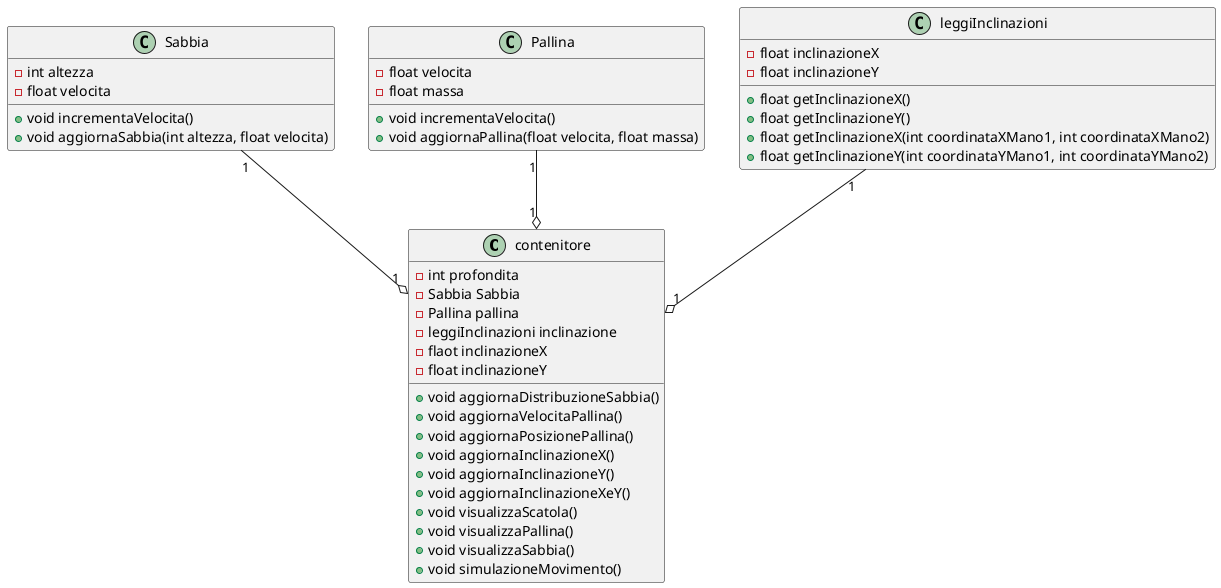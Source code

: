@startuml SCATOLE CON SABBIA E PALLINA

class contenitore {
    -int profondita
    -Sabbia Sabbia
    -Pallina pallina
    -leggiInclinazioni inclinazione
    -flaot inclinazioneX
    -float inclinazioneY

    +void aggiornaDistribuzioneSabbia()
    +void aggiornaVelocitaPallina()
    +void aggiornaPosizionePallina()
    +void aggiornaInclinazioneX()
    +void aggiornaInclinazioneY()
    +void aggiornaInclinazioneXeY()
    +void visualizzaScatola()
    +void visualizzaPallina()
    +void visualizzaSabbia()
    +void simulazioneMovimento()
}

class Sabbia{
    -int altezza
    -float velocita

    +void incrementaVelocita()
    +void aggiornaSabbia(int altezza, float velocita)
}

class Pallina {
    -float velocita
    -float massa
    
    +void incrementaVelocita()
    +void aggiornaPallina(float velocita, float massa)
}

class leggiInclinazioni {
 -float inclinazioneX
 -float inclinazioneY

 +float getInclinazioneX()
 +float getInclinazioneY()
 +float getInclinazioneX(int coordinataXMano1, int coordinataXMano2)
 +float getInclinazioneY(int coordinataYMano1, int coordinataYMano2)
}

Sabbia "1" --o "1" contenitore
Pallina "1" --o "1" contenitore
leggiInclinazioni "1" --o "1" contenitore

@enduml